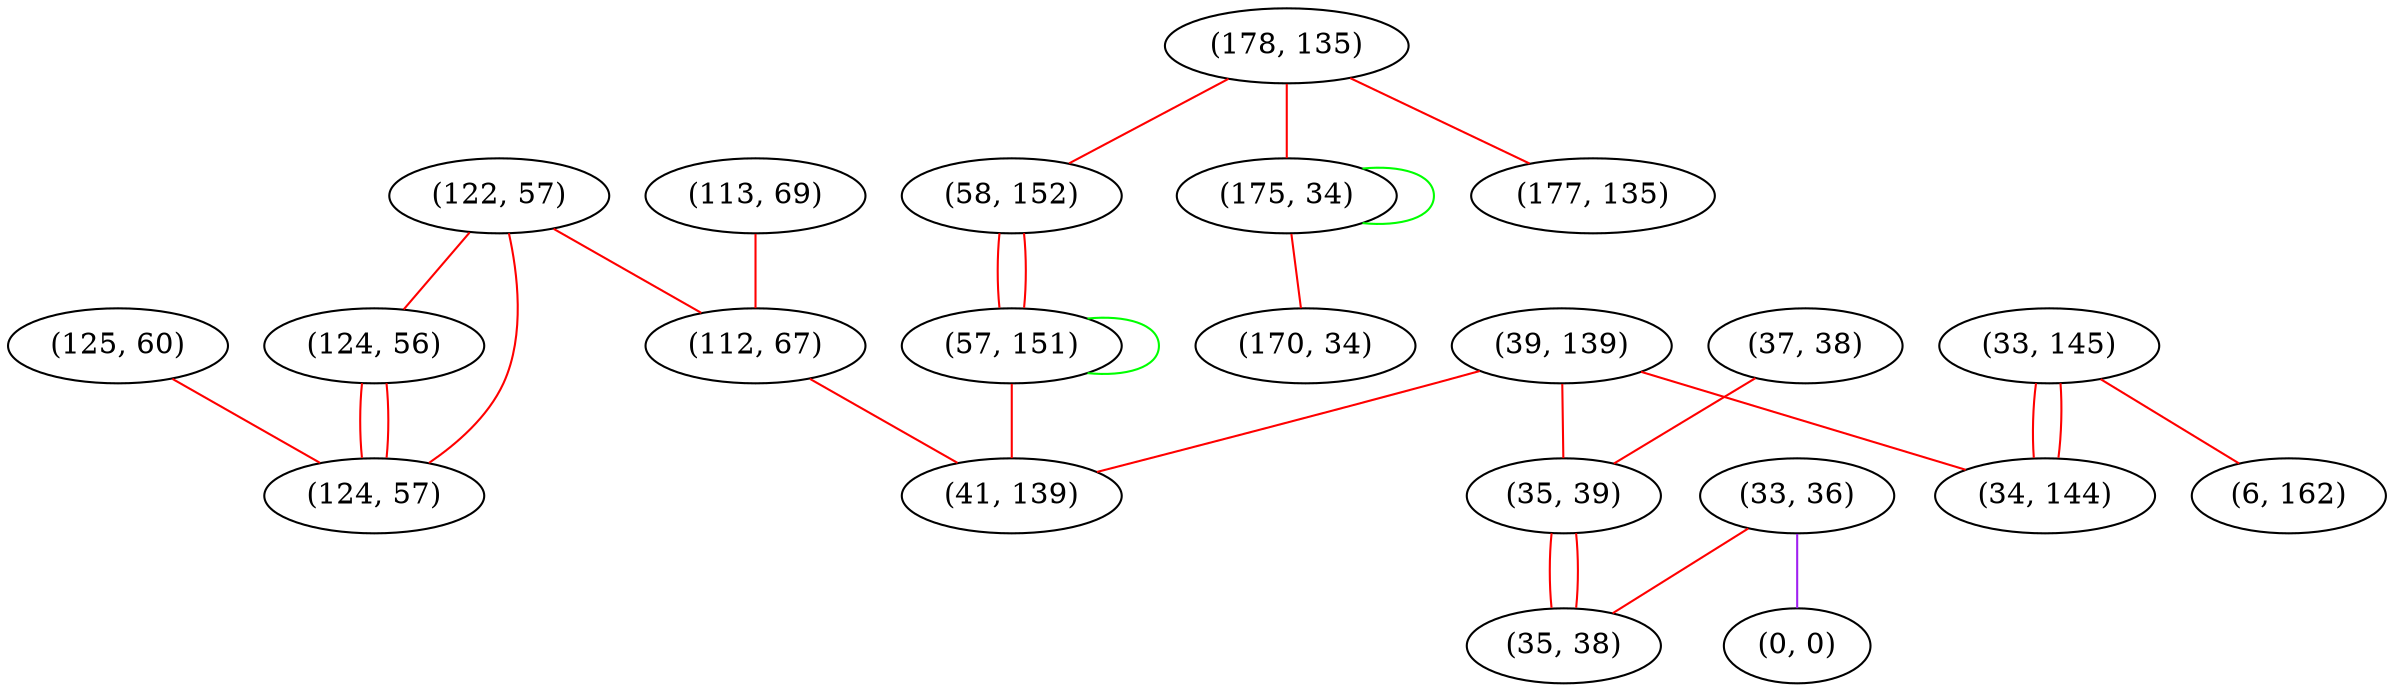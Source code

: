 graph "" {
"(125, 60)";
"(33, 36)";
"(178, 135)";
"(122, 57)";
"(58, 152)";
"(175, 34)";
"(177, 135)";
"(33, 145)";
"(39, 139)";
"(57, 151)";
"(0, 0)";
"(113, 69)";
"(37, 38)";
"(112, 67)";
"(41, 139)";
"(35, 39)";
"(124, 56)";
"(34, 144)";
"(6, 162)";
"(35, 38)";
"(124, 57)";
"(170, 34)";
"(125, 60)" -- "(124, 57)"  [color=red, key=0, weight=1];
"(33, 36)" -- "(0, 0)"  [color=purple, key=0, weight=4];
"(33, 36)" -- "(35, 38)"  [color=red, key=0, weight=1];
"(178, 135)" -- "(58, 152)"  [color=red, key=0, weight=1];
"(178, 135)" -- "(175, 34)"  [color=red, key=0, weight=1];
"(178, 135)" -- "(177, 135)"  [color=red, key=0, weight=1];
"(122, 57)" -- "(112, 67)"  [color=red, key=0, weight=1];
"(122, 57)" -- "(124, 57)"  [color=red, key=0, weight=1];
"(122, 57)" -- "(124, 56)"  [color=red, key=0, weight=1];
"(58, 152)" -- "(57, 151)"  [color=red, key=0, weight=1];
"(58, 152)" -- "(57, 151)"  [color=red, key=1, weight=1];
"(175, 34)" -- "(175, 34)"  [color=green, key=0, weight=2];
"(175, 34)" -- "(170, 34)"  [color=red, key=0, weight=1];
"(33, 145)" -- "(34, 144)"  [color=red, key=0, weight=1];
"(33, 145)" -- "(34, 144)"  [color=red, key=1, weight=1];
"(33, 145)" -- "(6, 162)"  [color=red, key=0, weight=1];
"(39, 139)" -- "(34, 144)"  [color=red, key=0, weight=1];
"(39, 139)" -- "(41, 139)"  [color=red, key=0, weight=1];
"(39, 139)" -- "(35, 39)"  [color=red, key=0, weight=1];
"(57, 151)" -- "(41, 139)"  [color=red, key=0, weight=1];
"(57, 151)" -- "(57, 151)"  [color=green, key=0, weight=2];
"(113, 69)" -- "(112, 67)"  [color=red, key=0, weight=1];
"(37, 38)" -- "(35, 39)"  [color=red, key=0, weight=1];
"(112, 67)" -- "(41, 139)"  [color=red, key=0, weight=1];
"(35, 39)" -- "(35, 38)"  [color=red, key=0, weight=1];
"(35, 39)" -- "(35, 38)"  [color=red, key=1, weight=1];
"(124, 56)" -- "(124, 57)"  [color=red, key=0, weight=1];
"(124, 56)" -- "(124, 57)"  [color=red, key=1, weight=1];
}
